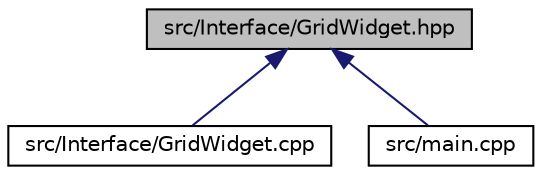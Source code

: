 digraph "src/Interface/GridWidget.hpp"
{
 // INTERACTIVE_SVG=YES
  edge [fontname="Helvetica",fontsize="10",labelfontname="Helvetica",labelfontsize="10"];
  node [fontname="Helvetica",fontsize="10",shape=record];
  Node30 [label="src/Interface/GridWidget.hpp",height=0.2,width=0.4,color="black", fillcolor="grey75", style="filled", fontcolor="black"];
  Node30 -> Node31 [dir="back",color="midnightblue",fontsize="10",style="solid",fontname="Helvetica"];
  Node31 [label="src/Interface/GridWidget.cpp",height=0.2,width=0.4,color="black", fillcolor="white", style="filled",URL="$_grid_widget_8cpp.html"];
  Node30 -> Node32 [dir="back",color="midnightblue",fontsize="10",style="solid",fontname="Helvetica"];
  Node32 [label="src/main.cpp",height=0.2,width=0.4,color="black", fillcolor="white", style="filled",URL="$main_8cpp.html"];
}
